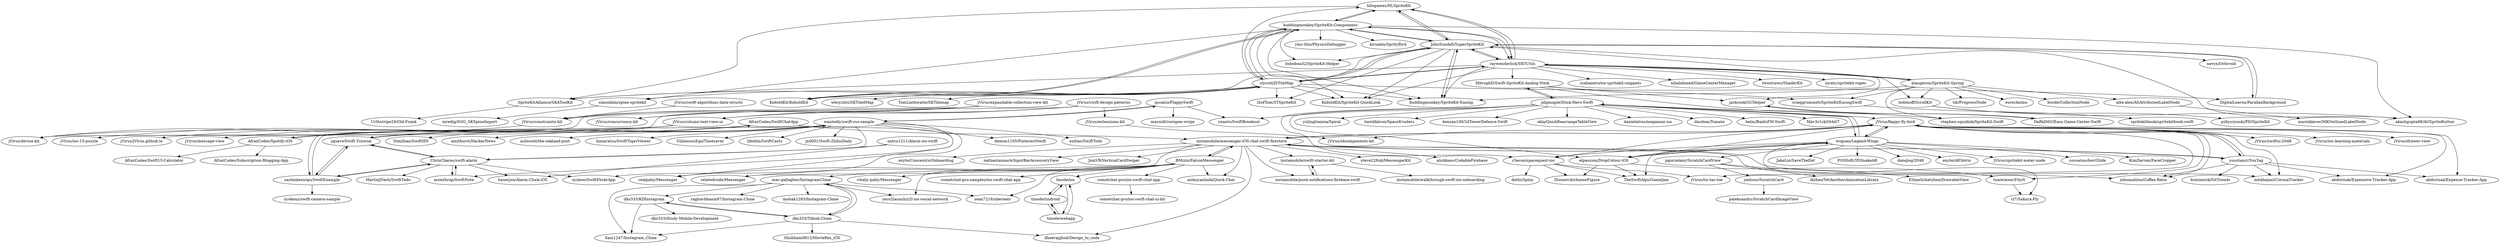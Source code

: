 digraph G {
"hilogames/HLSpriteKit" -> "buddingmonkey/SpriteKit-Components"
"hilogames/HLSpriteKit" -> "JohnSundell/SuperSpriteKit"
"hilogames/HLSpriteKit" -> "SpriteKitAlliance/SKAToolKit"
"hilogames/HLSpriteKit" -> "raywenderlich/SKTUtils"
"jquave/Swift-Tutorial" -> "ChrisChares/swift-alarm"
"jquave/Swift-Tutorial" -> "sachinkesiraju/SwiftExample"
"jquave/Swift-Tutorial" -> "wantedly/swift-rss-sample"
"instamobile/messenger-iOS-chat-swift-firestore" -> "RMizin/FalconMessenger"
"instamobile/messenger-iOS-chat-swift-firestore" -> "aslanyanhaik/Quick-Chat" ["e"=1]
"instamobile/messenger-iOS-chat-swift-firestore" -> "jVirus/flappy-fly-bird"
"instamobile/messenger-iOS-chat-swift-firestore" -> "mhdhejazi/CoronaTracker" ["e"=1]
"instamobile/messenger-iOS-chat-swift-firestore" -> "instamobile/swift-starter-kit"
"instamobile/messenger-iOS-chat-swift-firestore" -> "instamobile/push-notifications-firebase-swift"
"instamobile/messenger-iOS-chat-swift-firestore" -> "steve228uk/MessengerKit" ["e"=1]
"instamobile/messenger-iOS-chat-swift-firestore" -> "youstanzr/YouTag"
"instamobile/messenger-iOS-chat-swift-firestore" -> "johnmahlon/Coffee-Ratio"
"instamobile/messenger-iOS-chat-swift-firestore" -> "relatedcode/Messenger" ["e"=1]
"instamobile/messenger-iOS-chat-swift-firestore" -> "alickbass/CodableFirebase" ["e"=1]
"instamobile/messenger-iOS-chat-swift-firestore" -> "dheerajghub/Design_to_code" ["e"=1]
"instamobile/messenger-iOS-chat-swift-firestore" -> "exyte/ConcentricOnboarding" ["e"=1]
"instamobile/messenger-iOS-chat-swift-firestore" -> "nathantannar4/InputBarAccessoryView" ["e"=1]
"instamobile/messenger-iOS-chat-swift-firestore" -> "JoniVR/VerticalCardSwiper" ["e"=1]
"youstanzr/YouTag" -> "johnmahlon/Coffee-Ratio"
"youstanzr/YouTag" -> "jVirus/flappy-fly-bird"
"youstanzr/YouTag" -> "abdorizak/Expensive-Tracker-App"
"youstanzr/YouTag" -> "abdorizak/Expense-Tracker-App"
"youstanzr/YouTag" -> "instamobile/messenger-iOS-chat-swift-firestore"
"youstanzr/YouTag" -> "brminnick/GitTrends" ["e"=1]
"youstanzr/YouTag" -> "mhdhejazi/CoronaTracker" ["e"=1]
"MitrophD/Swift-SpriteKit-Analog-Stick" -> "craiggrummitt/SpriteKitEasingSwift"
"MitrophD/Swift-SpriteKit-Analog-Stick" -> "stephen-squidink/SpriteKit-Swift"
"MitrophD/Swift-SpriteKit-Analog-Stick" -> "jackcook/GCHelper"
"MitrophD/Swift-SpriteKit-Analog-Stick" -> "phpmaple/Stick-Hero-Swift"
"craiggrummitt/SpriteKitEasingSwift" -> "spritekitbook/spritekitbook-swift"
"phpmaple/Stick-Hero-Swift" -> "woguan/Legend-Wings"
"phpmaple/Stick-Hero-Swift" -> "elpassion/DropColour-iOS"
"phpmaple/Stick-Hero-Swift" -> "MitrophD/Swift-SpriteKit-Analog-Stick"
"phpmaple/Stick-Hero-Swift" -> "yulingtianxia/Spiral"
"phpmaple/Stick-Hero-Swift" -> "hawkfalcon/SpaceEvaders"
"phpmaple/Stick-Hero-Swift" -> "stephen-squidink/SpriteKit-Swift"
"phpmaple/Stick-Hero-Swift" -> "r3econ/spacequest-ios"
"phpmaple/Stick-Hero-Swift" -> "kenzan100/2dTowerDefence-Swift"
"phpmaple/Stick-Hero-Swift" -> "jVirus/flappy-fly-bird"
"phpmaple/Stick-Hero-Swift" -> "okla/QuickRearrangeTableView" ["e"=1]
"phpmaple/Stick-Hero-Swift" -> "danielalves/megaman-ios"
"phpmaple/Stick-Hero-Swift" -> "ynaoto/SwiftBreakout"
"phpmaple/Stick-Hero-Swift" -> "dasdom/Tomate" ["e"=1]
"phpmaple/Stick-Hero-Swift" -> "belm/BaiduFM-Swift" ["e"=1]
"phpmaple/Stick-Hero-Swift" -> "Mav3r1ck/Orbit7"
"ChrisChares/swift-alarm" -> "mslathrop/SwiftNote"
"ChrisChares/swift-alarm" -> "synboo/SwiftFlickrApp" ["e"=1]
"ChrisChares/swift-alarm" -> "jquave/Swift-Tutorial"
"ChrisChares/swift-alarm" -> "sachinkesiraju/SwiftExample"
"ChrisChares/swift-alarm" -> "MartinJNash/SwiftTodo"
"ChrisChares/swift-alarm" -> "bauerjon/Alarm-Clock-iOS"
"woguan/Legend-Wings" -> "jVirus/flappy-fly-bird"
"woguan/Legend-Wings" -> "r3econ/spacequest-ios"
"woguan/Legend-Wings" -> "elpassion/DropColour-iOS"
"woguan/Legend-Wings" -> "phpmaple/Stick-Hero-Swift"
"woguan/Legend-Wings" -> "JakeLin/SaveTheDot" ["e"=1]
"woguan/Legend-Wings" -> "PGSSoft/3DSnakeAR" ["e"=1]
"woguan/Legend-Wings" -> "danqing/2048" ["e"=1]
"woguan/Legend-Wings" -> "exyte/ARTetris" ["e"=1]
"woguan/Legend-Wings" -> "jVirus/spritekit-water-node" ["e"=1]
"woguan/Legend-Wings" -> "cocoatoucher/Glide" ["e"=1]
"woguan/Legend-Wings" -> "cl7/Sakura-Fly"
"woguan/Legend-Wings" -> "TheSwiftAlps/GameJam"
"woguan/Legend-Wings" -> "pgorzelany/ScratchCardView"
"woguan/Legend-Wings" -> "KimDarren/FaceCropper" ["e"=1]
"RMizin/FalconMessenger" -> "instamobile/messenger-iOS-chat-swift-firestore"
"RMizin/FalconMessenger" -> "aslanyanhaik/Quick-Chat" ["e"=1]
"RMizin/FalconMessenger" -> "relatedcode/Messenger" ["e"=1]
"RMizin/FalconMessenger" -> "realpaliy/Messenger"
"RMizin/FalconMessenger" -> "sean7218/ubereats"
"RMizin/FalconMessenger" -> "vitaliy-paliy/Messenger"
"RMizin/FalconMessenger" -> "mac-gallagher/InstagramClone"
"RMizin/FalconMessenger" -> "tinode/ios"
"RMizin/FalconMessenger" -> "cometchat-pro-samples/ios-swift-chat-app"
"RMizin/FalconMessenger" -> "zero2launch/z2l-ios-social-network"
"RMizin/FalconMessenger" -> "cometchat-pro/ios-swift-chat-app"
"dks333/KDInstagram" -> "dks333/Tiktok-Clone"
"dks333/KDInstagram" -> "Sam1247/Instagram_Clone"
"dks333/KDInstagram" -> "dks333/Study-Mobile-Development"
"instamobile/swift-starter-kit" -> "instamobile/walkthrough-swift-ios-onboarding"
"instamobile/swift-starter-kit" -> "instamobile/push-notifications-firebase-swift"
"dks333/Tiktok-Clone" -> "dks333/KDInstagram"
"dks333/Tiktok-Clone" -> "mac-gallagher/InstagramClone"
"dks333/Tiktok-Clone" -> "Sam1247/Instagram_Clone"
"dks333/Tiktok-Clone" -> "Shubham0812/Movieflex_iOS" ["e"=1]
"dks333/Tiktok-Clone" -> "dheerajghub/Design_to_code" ["e"=1]
"sachinkesiraju/SwiftExample" -> "wantedly/swift-rss-sample"
"sachinkesiraju/SwiftExample" -> "jquave/Swift-Tutorial"
"sachinkesiraju/SwiftExample" -> "ChrisChares/swift-alarm"
"sachinkesiraju/SwiftExample" -> "syokenz/swift-camera-sample"
"gscalzo/FlappySwift" -> "wantedly/swift-rss-sample"
"gscalzo/FlappySwift" -> "ynaoto/SwiftBreakout"
"gscalzo/FlappySwift" -> "masuidrive/open-wripe" ["e"=1]
"tinode/tindroid" -> "tinode/ios"
"tinode/tindroid" -> "tinode/webapp"
"tinode/webapp" -> "tinode/tindroid"
"tinode/webapp" -> "tinode/ios"
"SpriteKitAlliance/SKAToolKit" -> "Urthstripe29/Old-Frank"
"buddingmonkey/SpriteKit-Components" -> "JohnSundell/SuperSpriteKit"
"buddingmonkey/SpriteKit-Components" -> "hilogames/HLSpriteKit"
"buddingmonkey/SpriteKit-Components" -> "KoboldKit/KoboldKit"
"buddingmonkey/SpriteKit-Components" -> "slycrel/JSTileMap"
"buddingmonkey/SpriteKit-Components" -> "boboboa32/SpriteKit-Helper"
"buddingmonkey/SpriteKit-Components" -> "ymc-thzi/PhysicsDebugger"
"buddingmonkey/SpriteKit-Components" -> "kirualex/SprityBird" ["e"=1]
"buddingmonkey/SpriteKit-Components" -> "raywenderlich/SKTUtils"
"buddingmonkey/SpriteKit-Components" -> "buddingmonkey/SpriteKit-Easing"
"buddingmonkey/SpriteKit-Components" -> "KoboldKit/SpriteKit-QuickLook"
"buddingmonkey/SpriteKit-Components" -> "akashgupta88/AGSpriteButton"
"buddingmonkey/SpriteKit-Components" -> "simonkim/spine-spritekit"
"slycrel/JSTileMap" -> "JohnSundell/SuperSpriteKit"
"slycrel/JSTileMap" -> "buddingmonkey/SpriteKit-Components"
"slycrel/JSTileMap" -> "KoboldKit/KoboldKit"
"slycrel/JSTileMap" -> "wbcyclist/SKTiledMap"
"slycrel/JSTileMap" -> "iSofTom/STSpriteKit"
"slycrel/JSTileMap" -> "TomLinthwaite/SKTilemap"
"slycrel/JSTileMap" -> "raywenderlich/SKTUtils"
"slycrel/JSTileMap" -> "hilogames/HLSpriteKit"
"slycrel/JSTileMap" -> "SpriteKitAlliance/SKAToolKit"
"slycrel/JSTileMap" -> "KoboldKit/SpriteKit-QuickLook"
"slycrel/JSTileMap" -> "simonkim/spine-spritekit"
"slycrel/JSTileMap" -> "DigitalLeaves/ParallaxBackground"
"slycrel/JSTileMap" -> "buddingmonkey/SpriteKit-Easing"
"ataugeron/SpriteKit-Spring" -> "tib/ProgressNode"
"ataugeron/SpriteKit-Spring" -> "buddingmonkey/SpriteKit-Easing"
"ataugeron/SpriteKit-Spring" -> "raywenderlich/SKTUtils"
"ataugeron/SpriteKit-Spring" -> "craiggrummitt/SpriteKitEasingSwift"
"ataugeron/SpriteKit-Spring" -> "alex-alex/ASAttributedLabelNode"
"ataugeron/SpriteKit-Spring" -> "bobmoff/ScrollKit"
"ataugeron/SpriteKit-Spring" -> "eure/Animo"
"ataugeron/SpriteKit-Spring" -> "bwide/CollectionNode"
"ataugeron/SpriteKit-Spring" -> "JohnSundell/SuperSpriteKit"
"ataugeron/SpriteKit-Spring" -> "stephen-squidink/SpriteKit-Swift"
"bobmoff/ScrollKit" -> "akashgupta88/AGSpriteButton"
"bobmoff/ScrollKit" -> "pzbyszynski/PIOSpriteKit"
"natsu1211/Alarm-ios-swift" -> "bauerjon/Alarm-Clock-iOS"
"natsu1211/Alarm-ios-swift" -> "ChrisChares/swift-alarm"
"jVirus/expandable-collection-view-kit" -> "jVirus/column-text-view-ui"
"jVirus/expandable-collection-view-kit" -> "jVirus/device-kit"
"jVirus/expandable-collection-view-kit" -> "jVirus/constraints-kit"
"jVirus/expandable-collection-view-kit" -> "jVirus/concurrency-kit"
"DaRkD0G/Easy-Game-Center-Swift" -> "jackcook/GCHelper"
"elpassion/DropColour-iOS" -> "TheSwiftAlps/GameJam"
"elpassion/DropColour-iOS" -> "woguan/Legend-Wings"
"elpassion/DropColour-iOS" -> "txaiwieser/FityIt"
"elpassion/DropColour-iOS" -> "ISosnovik/chooseFigure"
"jVirus/flappy-fly-bird" -> "woguan/Legend-Wings"
"jVirus/flappy-fly-bird" -> "jVirus/swiftui-2048" ["e"=1]
"jVirus/flappy-fly-bird" -> "youstanzr/YouTag"
"jVirus/flappy-fly-bird" -> "r3econ/spacequest-ios"
"jVirus/flappy-fly-bird" -> "johnmahlon/Coffee-Ratio"
"jVirus/flappy-fly-bird" -> "txaiwieser/FityIt"
"jVirus/flappy-fly-bird" -> "instamobile/messenger-iOS-chat-swift-firestore"
"jVirus/flappy-fly-bird" -> "jVirus/ios-learning-materials" ["e"=1]
"jVirus/flappy-fly-bird" -> "abdorizak/Expense-Tracker-App"
"jVirus/flappy-fly-bird" -> "jVirus/tic-tac-toe"
"jVirus/flappy-fly-bird" -> "elpassion/DropColour-iOS"
"jVirus/flappy-fly-bird" -> "jVirus/drawer-view" ["e"=1]
"jVirus/flappy-fly-bird" -> "mhdhejazi/CoronaTracker" ["e"=1]
"jVirus/flappy-fly-bird" -> "jVirus/skcomponents-kit"
"jVirus/flappy-fly-bird" -> "abdorizak/Expensive-Tracker-App"
"txaiwieser/FityIt" -> "cl7/Sakura-Fly"
"jackcook/GCHelper" -> "DaRkD0G/Easy-Game-Center-Swift"
"tinode/ios" -> "tinode/tindroid"
"tinode/ios" -> "tinode/webapp"
"raywenderlich/SKTUtils" -> "ataugeron/SpriteKit-Spring"
"raywenderlich/SKTUtils" -> "JohnSundell/SuperSpriteKit"
"raywenderlich/SKTUtils" -> "buddingmonkey/SpriteKit-Components"
"raywenderlich/SKTUtils" -> "hilogames/HLSpriteKit"
"raywenderlich/SKTUtils" -> "slycrel/JSTileMap"
"raywenderlich/SKTUtils" -> "buddingmonkey/SpriteKit-Easing"
"raywenderlich/SKTUtils" -> "jackcook/GCHelper"
"raywenderlich/SKTUtils" -> "ccabanero/ios-spritekit-snippets"
"raywenderlich/SKTUtils" -> "nihalahmed/GameCenterManager" ["e"=1]
"raywenderlich/SKTUtils" -> "twostraws/ShaderKit" ["e"=1]
"raywenderlich/SKTUtils" -> "SpriteKitAlliance/SKAToolKit"
"raywenderlich/SKTUtils" -> "mraty/spritekit-ropes"
"raywenderlich/SKTUtils" -> "MitrophD/Swift-SpriteKit-Analog-Stick"
"raywenderlich/SKTUtils" -> "bobmoff/ScrollKit"
"raywenderlich/SKTUtils" -> "KoboldKit/SpriteKit-QuickLook"
"AfrazCodes/SwiftChatApp" -> "AfrazCodes/Spotify-iOS"
"AfrazCodes/SwiftChatApp" -> "realpaliy/Messenger"
"AfrazCodes/SwiftChatApp" -> "instamobile/messenger-iOS-chat-swift-firestore"
"jVirus/swift-design-patterns" -> "jVirus/constraints-kit"
"jVirus/swift-design-patterns" -> "jVirus/extensions-kit"
"jVirus/swift-design-patterns" -> "jVirus/device-kit"
"jVirus/swift-design-patterns" -> "jVirus/column-text-view-ui"
"jVirus/swift-design-patterns" -> "jVirus/concurrency-kit"
"KoboldKit/KoboldKit" -> "buddingmonkey/SpriteKit-Components"
"KoboldKit/KoboldKit" -> "slycrel/JSTileMap"
"simonkim/spine-spritekit" -> "mredig/SGG_SKSpineImport"
"AfrazCodes/Spotify-iOS" -> "AfrazCodes/SwiftChatApp"
"AfrazCodes/Spotify-iOS" -> "AfrazCodes/Subscription-Blogging-App"
"AfrazCodes/Spotify-iOS" -> "AfrazCodes/SwiftUI-Calculator"
"alex-alex/ASAttributedLabelNode" -> "marioklaver/MKOutlinedLabelNode"
"buddingmonkey/SpriteKit-Easing" -> "JohnSundell/SuperSpriteKit"
"mac-gallagher/InstagramClone" -> "Sam1247/Instagram_Clone"
"mac-gallagher/InstagramClone" -> "dks333/KDInstagram"
"mac-gallagher/InstagramClone" -> "zero2launch/z2l-ios-social-network"
"mac-gallagher/InstagramClone" -> "dks333/Tiktok-Clone"
"mac-gallagher/InstagramClone" -> "sean7218/ubereats"
"mac-gallagher/InstagramClone" -> "raghavbhasin97/Instagram-Clone"
"mac-gallagher/InstagramClone" -> "mohak1283/Instagram-Clone" ["e"=1]
"cometchat-pro/ios-swift-chat-app" -> "cometchat-pro/ios-swift-chat-ui-kit"
"wantedly/swift-rss-sample" -> "demon1105/PinterestSwift" ["e"=1]
"wantedly/swift-rss-sample" -> "synboo/SwiftFlickrApp" ["e"=1]
"wantedly/swift-rss-sample" -> "gscalzo/FlappySwift"
"wantedly/swift-rss-sample" -> "sachinkesiraju/SwiftExample"
"wantedly/swift-rss-sample" -> "exilias/SwiftTodo"
"wantedly/swift-rss-sample" -> "jquave/Swift-Tutorial"
"wantedly/swift-rss-sample" -> "ChrisChares/swift-alarm"
"wantedly/swift-rss-sample" -> "Dimillian/SwiftHN" ["e"=1]
"wantedly/swift-rss-sample" -> "amitburst/HackerNews" ["e"=1]
"wantedly/swift-rss-sample" -> "mslathrop/SwiftNote"
"wantedly/swift-rss-sample" -> "aclissold/the-oakland-post"
"wantedly/swift-rss-sample" -> "himaratsu/SwiftTiqavViewer"
"wantedly/swift-rss-sample" -> "VillainousEgo/Timesaver"
"wantedly/swift-rss-sample" -> "lifedim/SwiftCasts"
"wantedly/swift-rss-sample" -> "jxd001/Swift-ZhihuDaily" ["e"=1]
"pgorzelany/ScratchCardView" -> "joehour/ScratchCard"
"pgorzelany/ScratchCardView" -> "lkzhao/YetAnotherAnimationLibrary" ["e"=1]
"pgorzelany/ScratchCardView" -> "EthanSchatzline/DrawableView"
"instamobile/push-notifications-firebase-swift" -> "instamobile/swift-starter-kit"
"JohnSundell/SuperSpriteKit" -> "buddingmonkey/SpriteKit-Components"
"JohnSundell/SuperSpriteKit" -> "DigitalLeaves/ParallaxBackground"
"JohnSundell/SuperSpriteKit" -> "buddingmonkey/SpriteKit-Easing"
"JohnSundell/SuperSpriteKit" -> "slycrel/JSTileMap"
"JohnSundell/SuperSpriteKit" -> "boboboa32/SpriteKit-Helper"
"JohnSundell/SuperSpriteKit" -> "hilogames/HLSpriteKit"
"JohnSundell/SuperSpriteKit" -> "iSofTom/STSpriteKit"
"JohnSundell/SuperSpriteKit" -> "nevyn/Orbivoid"
"JohnSundell/SuperSpriteKit" -> "raywenderlich/SKTUtils"
"JohnSundell/SuperSpriteKit" -> "KoboldKit/SpriteKit-QuickLook"
"JohnSundell/SuperSpriteKit" -> "akashgupta88/AGSpriteButton"
"JohnSundell/SuperSpriteKit" -> "KoboldKit/KoboldKit"
"mslathrop/SwiftNote" -> "ChrisChares/swift-alarm"
"r3econ/spacequest-ios" -> "ISosnovik/chooseFigure"
"r3econ/spacequest-ios" -> "TheSwiftAlps/GameJam"
"r3econ/spacequest-ios" -> "dethi/Spiny"
"r3econ/spacequest-ios" -> "jVirus/tic-tac-toe"
"joehour/ScratchCard" -> "paleksandrs/ScratchCardImageView"
"jVirus/column-text-view-ui" -> "jVirus/device-kit"
"jVirus/column-text-view-ui" -> "jVirus/ios-15-puzzle"
"jVirus/column-text-view-ui" -> "jVirus/jVirus.github.io"
"jVirus/column-text-view-ui" -> "jVirus/message-view"
"jVirus/extensions-kit" -> "jVirus/skcomponents-kit"
"DigitalLeaves/ParallaxBackground" -> "JohnSundell/SuperSpriteKit"
"jVirus/swift-algorithms-data-structs" -> "jVirus/constraints-kit"
"jVirus/constraints-kit" -> "jVirus/device-kit"
"hilogames/HLSpriteKit" ["l"="-49.342,5.08"]
"buddingmonkey/SpriteKit-Components" ["l"="-49.311,5.08"]
"JohnSundell/SuperSpriteKit" ["l"="-49.313,5.063"]
"SpriteKitAlliance/SKAToolKit" ["l"="-49.359,5.095"]
"raywenderlich/SKTUtils" ["l"="-49.35,5.052"]
"jquave/Swift-Tutorial" ["l"="-49.809,4.927"]
"ChrisChares/swift-alarm" ["l"="-49.836,4.919"]
"sachinkesiraju/SwiftExample" ["l"="-49.821,4.946"]
"wantedly/swift-rss-sample" ["l"="-49.782,4.939"]
"instamobile/messenger-iOS-chat-swift-firestore" ["l"="-49.532,4.778"]
"RMizin/FalconMessenger" ["l"="-49.509,4.698"]
"aslanyanhaik/Quick-Chat" ["l"="-51.433,4.533"]
"jVirus/flappy-fly-bird" ["l"="-49.524,4.855"]
"mhdhejazi/CoronaTracker" ["l"="18.9,42.893"]
"instamobile/swift-starter-kit" ["l"="-49.578,4.778"]
"instamobile/push-notifications-firebase-swift" ["l"="-49.56,4.766"]
"steve228uk/MessengerKit" ["l"="-51.381,4.758"]
"youstanzr/YouTag" ["l"="-49.533,4.818"]
"johnmahlon/Coffee-Ratio" ["l"="-49.513,4.811"]
"relatedcode/Messenger" ["l"="-51.447,4.437"]
"alickbass/CodableFirebase" ["l"="-53.156,3.79"]
"dheerajghub/Design_to_code" ["l"="-48.448,2.109"]
"exyte/ConcentricOnboarding" ["l"="-48.61,2.016"]
"nathantannar4/InputBarAccessoryView" ["l"="-51.324,4.674"]
"JoniVR/VerticalCardSwiper" ["l"="-51.213,4.685"]
"abdorizak/Expensive-Tracker-App" ["l"="-49.516,4.834"]
"abdorizak/Expense-Tracker-App" ["l"="-49.547,4.838"]
"brminnick/GitTrends" ["l"="26.35,15.193"]
"MitrophD/Swift-SpriteKit-Analog-Stick" ["l"="-49.425,4.988"]
"craiggrummitt/SpriteKitEasingSwift" ["l"="-49.384,4.988"]
"stephen-squidink/SpriteKit-Swift" ["l"="-49.414,4.967"]
"jackcook/GCHelper" ["l"="-49.406,5.031"]
"phpmaple/Stick-Hero-Swift" ["l"="-49.487,4.935"]
"spritekitbook/spritekitbook-swift" ["l"="-49.378,4.963"]
"woguan/Legend-Wings" ["l"="-49.513,4.91"]
"elpassion/DropColour-iOS" ["l"="-49.505,4.887"]
"yulingtianxia/Spiral" ["l"="-49.484,4.974"]
"hawkfalcon/SpaceEvaders" ["l"="-49.461,4.916"]
"r3econ/spacequest-ios" ["l"="-49.527,4.891"]
"kenzan100/2dTowerDefence-Swift" ["l"="-49.466,4.955"]
"okla/QuickRearrangeTableView" ["l"="-51.352,4.047"]
"danielalves/megaman-ios" ["l"="-49.505,4.959"]
"ynaoto/SwiftBreakout" ["l"="-49.606,4.934"]
"dasdom/Tomate" ["l"="-51.44,3.945"]
"belm/BaiduFM-Swift" ["l"="-50.715,-0.181"]
"Mav3r1ck/Orbit7" ["l"="-49.449,4.936"]
"mslathrop/SwiftNote" ["l"="-49.814,4.899"]
"synboo/SwiftFlickrApp" ["l"="-50.65,-0.23"]
"MartinJNash/SwiftTodo" ["l"="-49.871,4.935"]
"bauerjon/Alarm-Clock-iOS" ["l"="-49.857,4.896"]
"JakeLin/SaveTheDot" ["l"="-51.412,4.442"]
"PGSSoft/3DSnakeAR" ["l"="-48.636,5.166"]
"danqing/2048" ["l"="-50.523,-0.103"]
"exyte/ARTetris" ["l"="-48.608,5.245"]
"jVirus/spritekit-water-node" ["l"="-49.739,3.848"]
"cocoatoucher/Glide" ["l"="-49.666,3.829"]
"cl7/Sakura-Fly" ["l"="-49.479,4.88"]
"TheSwiftAlps/GameJam" ["l"="-49.539,4.908"]
"pgorzelany/ScratchCardView" ["l"="-49.545,4.971"]
"KimDarren/FaceCropper" ["l"="-51.512,4.957"]
"realpaliy/Messenger" ["l"="-49.544,4.708"]
"sean7218/ubereats" ["l"="-49.536,4.664"]
"vitaliy-paliy/Messenger" ["l"="-49.481,4.718"]
"mac-gallagher/InstagramClone" ["l"="-49.532,4.631"]
"tinode/ios" ["l"="-49.441,4.667"]
"cometchat-pro-samples/ios-swift-chat-app" ["l"="-49.481,4.692"]
"zero2launch/z2l-ios-social-network" ["l"="-49.513,4.66"]
"cometchat-pro/ios-swift-chat-app" ["l"="-49.485,4.662"]
"dks333/KDInstagram" ["l"="-49.555,4.591"]
"dks333/Tiktok-Clone" ["l"="-49.533,4.599"]
"Sam1247/Instagram_Clone" ["l"="-49.555,4.612"]
"dks333/Study-Mobile-Development" ["l"="-49.567,4.57"]
"instamobile/walkthrough-swift-ios-onboarding" ["l"="-49.608,4.776"]
"Shubham0812/Movieflex_iOS" ["l"="-48.413,2.12"]
"syokenz/swift-camera-sample" ["l"="-49.844,4.967"]
"gscalzo/FlappySwift" ["l"="-49.715,4.935"]
"masuidrive/open-wripe" ["l"="-11.155,-23.71"]
"tinode/tindroid" ["l"="-49.421,4.643"]
"tinode/webapp" ["l"="-49.41,4.664"]
"Urthstripe29/Old-Frank" ["l"="-49.374,5.112"]
"KoboldKit/KoboldKit" ["l"="-49.294,5.099"]
"slycrel/JSTileMap" ["l"="-49.323,5.095"]
"boboboa32/SpriteKit-Helper" ["l"="-49.279,5.064"]
"ymc-thzi/PhysicsDebugger" ["l"="-49.259,5.1"]
"kirualex/SprityBird" ["l"="-53.541,1.031"]
"buddingmonkey/SpriteKit-Easing" ["l"="-49.325,5.047"]
"KoboldKit/SpriteKit-QuickLook" ["l"="-49.33,5.069"]
"akashgupta88/AGSpriteButton" ["l"="-49.295,5.044"]
"simonkim/spine-spritekit" ["l"="-49.334,5.125"]
"wbcyclist/SKTiledMap" ["l"="-49.293,5.136"]
"iSofTom/STSpriteKit" ["l"="-49.31,5.109"]
"TomLinthwaite/SKTilemap" ["l"="-49.317,5.139"]
"DigitalLeaves/ParallaxBackground" ["l"="-49.287,5.079"]
"ataugeron/SpriteKit-Spring" ["l"="-49.342,5.007"]
"tib/ProgressNode" ["l"="-49.321,4.987"]
"alex-alex/ASAttributedLabelNode" ["l"="-49.295,4.982"]
"bobmoff/ScrollKit" ["l"="-49.314,5.022"]
"eure/Animo" ["l"="-49.319,4.955"]
"bwide/CollectionNode" ["l"="-49.347,4.975"]
"pzbyszynski/PIOSpriteKit" ["l"="-49.287,5.011"]
"natsu1211/Alarm-ios-swift" ["l"="-49.881,4.898"]
"jVirus/expandable-collection-view-kit" ["l"="-49.66,5.056"]
"jVirus/column-text-view-ui" ["l"="-49.67,5.039"]
"jVirus/device-kit" ["l"="-49.651,5.039"]
"jVirus/constraints-kit" ["l"="-49.639,5.05"]
"jVirus/concurrency-kit" ["l"="-49.659,5.031"]
"DaRkD0G/Easy-Game-Center-Swift" ["l"="-49.428,5.047"]
"txaiwieser/FityIt" ["l"="-49.492,4.86"]
"ISosnovik/chooseFigure" ["l"="-49.489,4.895"]
"jVirus/swiftui-2048" ["l"="-48.555,2.106"]
"jVirus/ios-learning-materials" ["l"="-51.792,4.421"]
"jVirus/tic-tac-toe" ["l"="-49.548,4.87"]
"jVirus/drawer-view" ["l"="-51.062,4.912"]
"jVirus/skcomponents-kit" ["l"="-49.576,4.911"]
"ccabanero/ios-spritekit-snippets" ["l"="-49.38,5.048"]
"nihalahmed/GameCenterManager" ["l"="-51.084,-0.91"]
"twostraws/ShaderKit" ["l"="-49.609,3.894"]
"mraty/spritekit-ropes" ["l"="-49.385,5.073"]
"AfrazCodes/SwiftChatApp" ["l"="-49.57,4.73"]
"AfrazCodes/Spotify-iOS" ["l"="-49.6,4.715"]
"jVirus/swift-design-patterns" ["l"="-49.642,5.018"]
"jVirus/extensions-kit" ["l"="-49.614,4.966"]
"mredig/SGG_SKSpineImport" ["l"="-49.345,5.157"]
"AfrazCodes/Subscription-Blogging-App" ["l"="-49.627,4.711"]
"AfrazCodes/SwiftUI-Calculator" ["l"="-49.615,4.692"]
"marioklaver/MKOutlinedLabelNode" ["l"="-49.271,4.968"]
"raghavbhasin97/Instagram-Clone" ["l"="-49.511,4.616"]
"mohak1283/Instagram-Clone" ["l"="-32.131,21.943"]
"cometchat-pro/ios-swift-chat-ui-kit" ["l"="-49.473,4.635"]
"demon1105/PinterestSwift" ["l"="-51.594,3.99"]
"exilias/SwiftTodo" ["l"="-49.753,4.956"]
"Dimillian/SwiftHN" ["l"="-50.723,-0.047"]
"amitburst/HackerNews" ["l"="-50.687,-0.188"]
"aclissold/the-oakland-post" ["l"="-49.774,4.979"]
"himaratsu/SwiftTiqavViewer" ["l"="-49.761,4.92"]
"VillainousEgo/Timesaver" ["l"="-49.777,4.911"]
"lifedim/SwiftCasts" ["l"="-49.805,4.982"]
"jxd001/Swift-ZhihuDaily" ["l"="-50.629,-0.244"]
"joehour/ScratchCard" ["l"="-49.54,5.008"]
"lkzhao/YetAnotherAnimationLibrary" ["l"="-51.559,4.844"]
"EthanSchatzline/DrawableView" ["l"="-49.572,4.998"]
"nevyn/Orbivoid" ["l"="-49.271,5.046"]
"dethi/Spiny" ["l"="-49.555,4.891"]
"paleksandrs/ScratchCardImageView" ["l"="-49.541,5.031"]
"jVirus/ios-15-puzzle" ["l"="-49.689,5.032"]
"jVirus/jVirus.github.io" ["l"="-49.689,5.046"]
"jVirus/message-view" ["l"="-49.683,5.056"]
"jVirus/swift-algorithms-data-structs" ["l"="-49.632,5.075"]
}